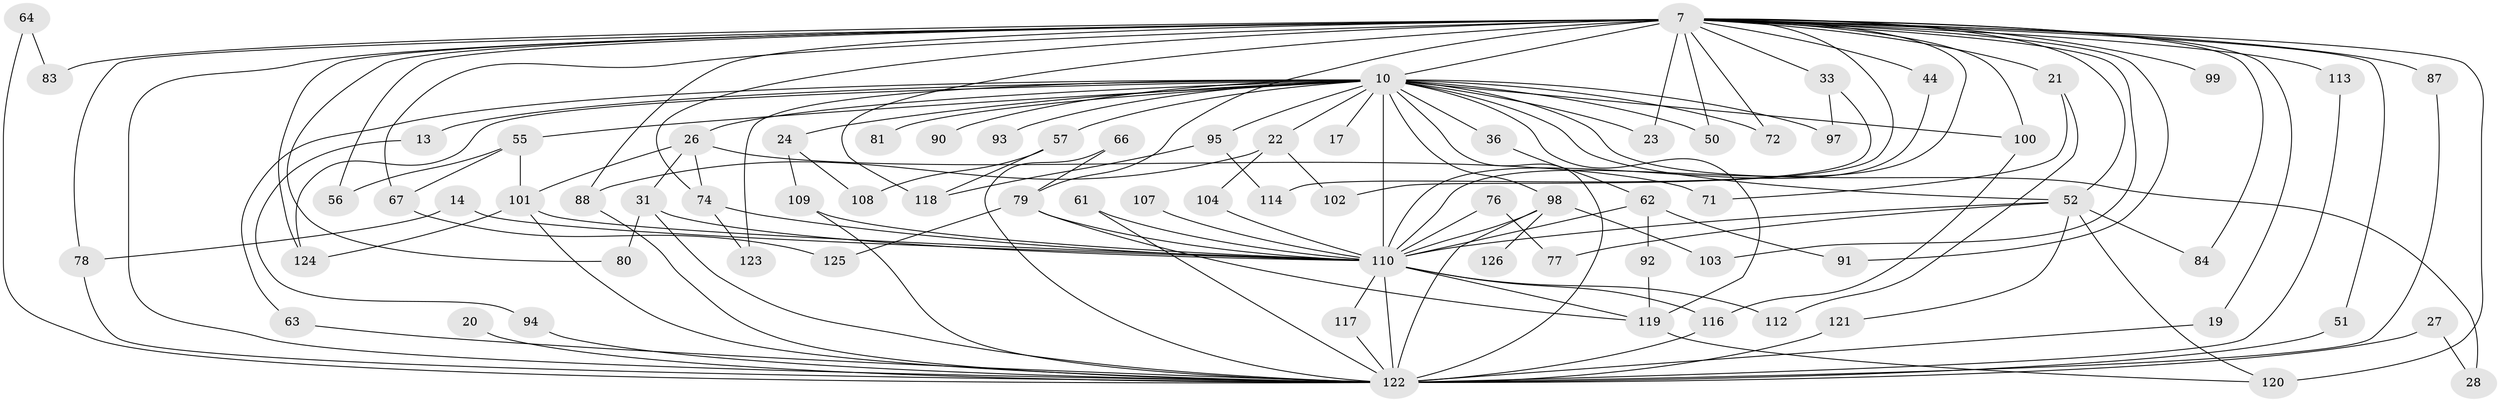 // original degree distribution, {22: 0.023809523809523808, 25: 0.015873015873015872, 32: 0.007936507936507936, 29: 0.007936507936507936, 20: 0.007936507936507936, 19: 0.007936507936507936, 21: 0.007936507936507936, 3: 0.21428571428571427, 4: 0.1111111111111111, 2: 0.5317460317460317, 5: 0.031746031746031744, 6: 0.015873015873015872, 7: 0.015873015873015872}
// Generated by graph-tools (version 1.1) at 2025/47/03/04/25 21:47:48]
// undirected, 75 vertices, 140 edges
graph export_dot {
graph [start="1"]
  node [color=gray90,style=filled];
  7 [super="+3"];
  10 [super="+5+6"];
  13;
  14 [super="+12"];
  17;
  19;
  20;
  21;
  22;
  23;
  24;
  26;
  27;
  28;
  31 [super="+30"];
  33;
  36;
  44;
  50;
  51;
  52 [super="+32+42"];
  55 [super="+35"];
  56;
  57;
  61;
  62;
  63;
  64;
  66;
  67 [super="+65"];
  71;
  72;
  74 [super="+39"];
  76;
  77;
  78 [super="+58"];
  79 [super="+47+43"];
  80 [super="+59"];
  81;
  83;
  84;
  87;
  88 [super="+11"];
  90;
  91 [super="+46"];
  92;
  93;
  94;
  95 [super="+15"];
  97;
  98 [super="+25+96"];
  99;
  100 [super="+82"];
  101 [super="+60"];
  102;
  103;
  104;
  107;
  108;
  109 [super="+54"];
  110 [super="+105"];
  112;
  113;
  114;
  116 [super="+86"];
  117;
  118 [super="+34"];
  119 [super="+38+73"];
  120 [super="+48+40"];
  121 [super="+106"];
  122 [super="+111+75"];
  123;
  124 [super="+115"];
  125;
  126;
  7 -- 10 [weight=8];
  7 -- 21 [weight=2];
  7 -- 33 [weight=2];
  7 -- 79 [weight=3];
  7 -- 80 [weight=2];
  7 -- 83;
  7 -- 99 [weight=2];
  7 -- 103;
  7 -- 113;
  7 -- 72;
  7 -- 74;
  7 -- 78;
  7 -- 19;
  7 -- 84;
  7 -- 23;
  7 -- 87;
  7 -- 120 [weight=2];
  7 -- 102;
  7 -- 44;
  7 -- 50;
  7 -- 51;
  7 -- 56;
  7 -- 67;
  7 -- 100 [weight=2];
  7 -- 88;
  7 -- 110 [weight=5];
  7 -- 118;
  7 -- 91;
  7 -- 124;
  7 -- 122 [weight=5];
  7 -- 52;
  10 -- 13 [weight=2];
  10 -- 22 [weight=2];
  10 -- 23;
  10 -- 24 [weight=2];
  10 -- 52 [weight=2];
  10 -- 55 [weight=3];
  10 -- 72;
  10 -- 90 [weight=2];
  10 -- 93 [weight=2];
  10 -- 123;
  10 -- 17 [weight=2];
  10 -- 81 [weight=2];
  10 -- 26 [weight=2];
  10 -- 28;
  10 -- 36 [weight=2];
  10 -- 122 [weight=10];
  10 -- 95 [weight=3];
  10 -- 97;
  10 -- 98 [weight=2];
  10 -- 100 [weight=2];
  10 -- 110 [weight=14];
  10 -- 50;
  10 -- 57 [weight=2];
  10 -- 63;
  10 -- 119;
  10 -- 124;
  13 -- 94;
  14 -- 110 [weight=2];
  14 -- 78;
  19 -- 122;
  20 -- 122 [weight=2];
  21 -- 71;
  21 -- 112;
  22 -- 88;
  22 -- 102;
  22 -- 104;
  24 -- 108;
  24 -- 109;
  26 -- 31;
  26 -- 71;
  26 -- 74;
  26 -- 101;
  27 -- 28;
  27 -- 122 [weight=2];
  31 -- 80;
  31 -- 110;
  31 -- 122;
  33 -- 97;
  33 -- 114;
  36 -- 62;
  44 -- 110;
  51 -- 122;
  52 -- 110;
  52 -- 84;
  52 -- 120;
  52 -- 121 [weight=2];
  52 -- 77;
  55 -- 67 [weight=2];
  55 -- 56;
  55 -- 101;
  57 -- 108;
  57 -- 118;
  61 -- 110;
  61 -- 122;
  62 -- 91;
  62 -- 92;
  62 -- 110;
  63 -- 122;
  64 -- 83;
  64 -- 122;
  66 -- 79;
  66 -- 122;
  67 -- 125;
  74 -- 123;
  74 -- 110;
  76 -- 77;
  76 -- 110 [weight=2];
  78 -- 122;
  79 -- 125;
  79 -- 110;
  79 -- 119 [weight=2];
  87 -- 122;
  88 -- 122;
  92 -- 119;
  94 -- 122;
  95 -- 114;
  95 -- 118;
  98 -- 126 [weight=2];
  98 -- 103;
  98 -- 110 [weight=2];
  98 -- 122 [weight=2];
  100 -- 116;
  101 -- 124;
  101 -- 110;
  101 -- 122 [weight=2];
  104 -- 110;
  107 -- 110 [weight=2];
  109 -- 110;
  109 -- 122;
  110 -- 112;
  110 -- 117;
  110 -- 119;
  110 -- 116;
  110 -- 122 [weight=5];
  113 -- 122;
  116 -- 122;
  117 -- 122;
  119 -- 120;
  121 -- 122 [weight=3];
}
